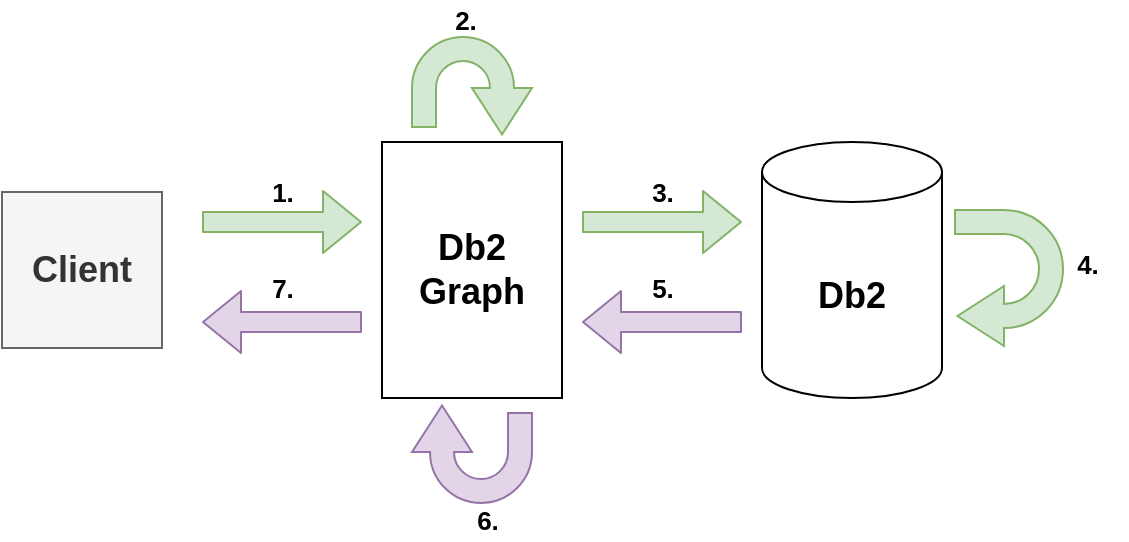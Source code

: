 <mxfile version="14.8.6" type="device"><diagram id="dlqo0DIAPLg4ZUJtpOwc" name="Page-1"><mxGraphModel dx="1030" dy="1719" grid="1" gridSize="10" guides="1" tooltips="1" connect="1" arrows="1" fold="1" page="1" pageScale="1" pageWidth="827" pageHeight="1169" math="0" shadow="0"><root><mxCell id="0"/><mxCell id="1" parent="0"/><mxCell id="7pdObvjT7-Ngfp3I1U2p-1" value="&lt;b&gt;&lt;font style=&quot;font-size: 18px&quot;&gt;Db2&lt;/font&gt;&lt;/b&gt;" style="shape=cylinder3;whiteSpace=wrap;html=1;boundedLbl=1;backgroundOutline=1;size=15;" parent="1" vertex="1"><mxGeometry x="380" width="90" height="128" as="geometry"/></mxCell><mxCell id="7pdObvjT7-Ngfp3I1U2p-4" value="&lt;b&gt;&lt;font style=&quot;font-size: 18px&quot;&gt;Db2 Graph&lt;/font&gt;&lt;/b&gt;" style="rounded=0;whiteSpace=wrap;html=1;" parent="1" vertex="1"><mxGeometry x="190" width="90" height="128" as="geometry"/></mxCell><mxCell id="7pdObvjT7-Ngfp3I1U2p-5" value="&lt;font style=&quot;font-size: 18px&quot;&gt;&lt;b&gt;Client&lt;/b&gt;&lt;/font&gt;" style="whiteSpace=wrap;html=1;aspect=fixed;fillColor=#f5f5f5;strokeColor=#666666;fontColor=#333333;" parent="1" vertex="1"><mxGeometry y="25" width="80" height="78" as="geometry"/></mxCell><mxCell id="7pdObvjT7-Ngfp3I1U2p-13" value="" style="shape=flexArrow;endArrow=classic;html=1;fillColor=#d5e8d4;strokeColor=#82b366;" parent="1" edge="1"><mxGeometry width="50" height="50" relative="1" as="geometry"><mxPoint x="290" y="40" as="sourcePoint"/><mxPoint x="370" y="40" as="targetPoint"/></mxGeometry></mxCell><mxCell id="7pdObvjT7-Ngfp3I1U2p-14" value="&lt;font style=&quot;font-size: 13px&quot;&gt;3.&lt;/font&gt;" style="edgeLabel;html=1;align=center;verticalAlign=middle;resizable=0;points=[];fontStyle=1" parent="7pdObvjT7-Ngfp3I1U2p-13" vertex="1" connectable="0"><mxGeometry x="0.625" y="-6" relative="1" as="geometry"><mxPoint x="-25" y="-21" as="offset"/></mxGeometry></mxCell><mxCell id="7pdObvjT7-Ngfp3I1U2p-15" value="" style="shape=flexArrow;endArrow=classic;html=1;fillColor=#d5e8d4;strokeColor=#82b366;" parent="1" edge="1"><mxGeometry width="50" height="50" relative="1" as="geometry"><mxPoint x="100" y="40" as="sourcePoint"/><mxPoint x="180" y="40" as="targetPoint"/></mxGeometry></mxCell><mxCell id="7pdObvjT7-Ngfp3I1U2p-16" value="&lt;font style=&quot;font-size: 13px&quot;&gt;1.&lt;/font&gt;" style="edgeLabel;html=1;align=center;verticalAlign=middle;resizable=0;points=[];fontStyle=1" parent="7pdObvjT7-Ngfp3I1U2p-15" vertex="1" connectable="0"><mxGeometry x="0.625" y="-6" relative="1" as="geometry"><mxPoint x="-25" y="-21" as="offset"/></mxGeometry></mxCell><mxCell id="7pdObvjT7-Ngfp3I1U2p-21" value="" style="shape=flexArrow;endArrow=classic;html=1;fillColor=#e1d5e7;strokeColor=#9673a6;" parent="1" edge="1"><mxGeometry width="50" height="50" relative="1" as="geometry"><mxPoint x="370" y="90" as="sourcePoint"/><mxPoint x="290" y="90" as="targetPoint"/></mxGeometry></mxCell><mxCell id="7pdObvjT7-Ngfp3I1U2p-22" value="&lt;font style=&quot;font-size: 13px&quot;&gt;5.&lt;/font&gt;" style="edgeLabel;html=1;align=center;verticalAlign=middle;resizable=0;points=[];fontStyle=1" parent="7pdObvjT7-Ngfp3I1U2p-21" vertex="1" connectable="0"><mxGeometry x="0.625" y="-6" relative="1" as="geometry"><mxPoint x="25" y="-11" as="offset"/></mxGeometry></mxCell><mxCell id="7pdObvjT7-Ngfp3I1U2p-23" value="" style="shape=flexArrow;endArrow=classic;html=1;fillColor=#e1d5e7;strokeColor=#9673a6;" parent="1" edge="1"><mxGeometry width="50" height="50" relative="1" as="geometry"><mxPoint x="180" y="90" as="sourcePoint"/><mxPoint x="100" y="90" as="targetPoint"/></mxGeometry></mxCell><mxCell id="7pdObvjT7-Ngfp3I1U2p-24" value="&lt;font style=&quot;font-size: 13px&quot;&gt;7.&lt;/font&gt;" style="edgeLabel;html=1;align=center;verticalAlign=middle;resizable=0;points=[];fontStyle=1" parent="7pdObvjT7-Ngfp3I1U2p-23" vertex="1" connectable="0"><mxGeometry x="0.625" y="-6" relative="1" as="geometry"><mxPoint x="25" y="-11" as="offset"/></mxGeometry></mxCell><mxCell id="X6lCAvgiWYSfYxr3Mu1B-5" value="" style="html=1;shadow=0;dashed=0;align=center;verticalAlign=middle;shape=mxgraph.arrows2.uTurnArrow;dy=6;arrowHead=30;dx2=23.25;strokeColor=#9673a6;fillColor=#e1d5e7;rotation=-90;" parent="1" vertex="1"><mxGeometry x="212.5" y="128" width="45" height="60" as="geometry"/></mxCell><mxCell id="X6lCAvgiWYSfYxr3Mu1B-6" value="" style="html=1;shadow=0;dashed=0;align=center;verticalAlign=middle;shape=mxgraph.arrows2.uTurnArrow;dy=6;arrowHead=30;dx2=23.25;strokeColor=#82b366;fillColor=#d5e8d4;rotation=90;" parent="1" vertex="1"><mxGeometry x="212.5" y="-60" width="45" height="60" as="geometry"/></mxCell><mxCell id="X6lCAvgiWYSfYxr3Mu1B-7" value="&lt;b&gt;&lt;font style=&quot;font-size: 13px&quot;&gt;2.&lt;/font&gt;&lt;/b&gt;" style="text;html=1;strokeColor=none;fillColor=none;align=center;verticalAlign=middle;whiteSpace=wrap;rounded=0;" parent="1" vertex="1"><mxGeometry x="212" y="-71" width="40" height="20" as="geometry"/></mxCell><mxCell id="X6lCAvgiWYSfYxr3Mu1B-8" value="&lt;b&gt;&lt;font style=&quot;font-size: 13px&quot;&gt;6.&lt;/font&gt;&lt;/b&gt;" style="text;html=1;strokeColor=none;fillColor=none;align=center;verticalAlign=middle;whiteSpace=wrap;rounded=0;" parent="1" vertex="1"><mxGeometry x="223" y="179" width="40" height="20" as="geometry"/></mxCell><mxCell id="X6lCAvgiWYSfYxr3Mu1B-11" value="" style="html=1;shadow=0;dashed=0;align=center;verticalAlign=middle;shape=mxgraph.arrows2.uTurnArrow;dy=6;arrowHead=30;dx2=23.25;strokeColor=#82b366;fillColor=#d5e8d4;rotation=-180;" parent="1" vertex="1"><mxGeometry x="476.5" y="34" width="54" height="68" as="geometry"/></mxCell><mxCell id="X6lCAvgiWYSfYxr3Mu1B-13" value="&lt;b&gt;&lt;font style=&quot;font-size: 13px&quot;&gt;4.&lt;br&gt;&lt;/font&gt;&lt;/b&gt;" style="text;html=1;strokeColor=none;fillColor=none;align=center;verticalAlign=middle;whiteSpace=wrap;rounded=0;" parent="1" vertex="1"><mxGeometry x="522.5" y="51" width="40" height="20" as="geometry"/></mxCell></root></mxGraphModel></diagram></mxfile>